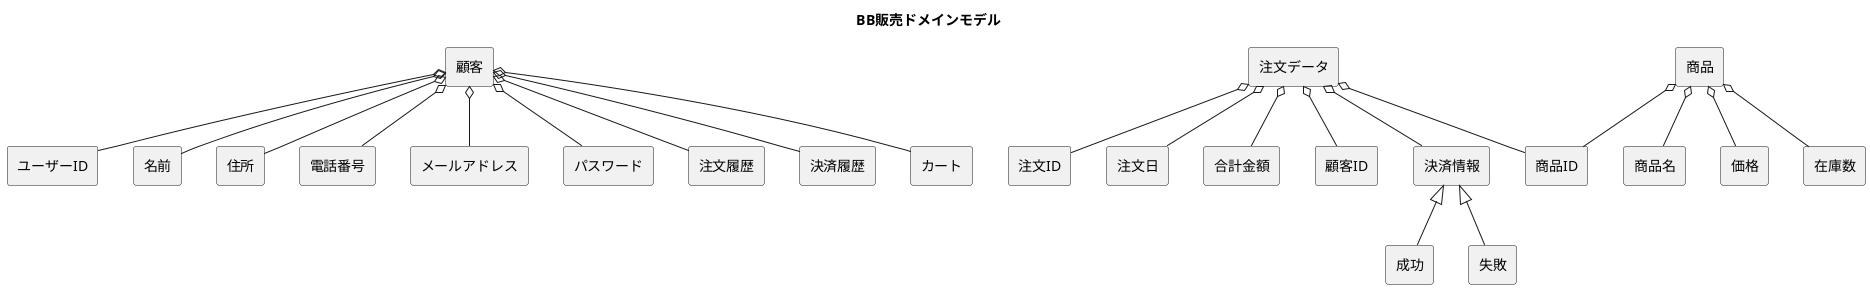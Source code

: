 @startuml

title BB販売ドメインモデル
skinparam componentStyle rectangle
[顧客] o-- [ユーザーID]
[顧客] o-- [名前]
[顧客] o-- [住所]
[顧客] o-- [電話番号]
[顧客] o-- [メールアドレス]
[顧客] o-- [パスワード]
[顧客] o-- [注文履歴]
[顧客] o-- [決済履歴]
[顧客] o-- [カート]

[注文データ] o-- [注文ID]
[注文データ] o-- [注文日]
[注文データ] o-- [合計金額]
[注文データ] o-- [顧客ID]
[注文データ] o-- [商品ID]
[注文データ] o-- [決済情報]

[決済情報] <|-- [成功]
[決済情報] <|-- [失敗]

[商品] o-- [商品ID]
[商品] o-- [商品名]
[商品] o-- [価格]
[商品] o-- [在庫数]

@enduml